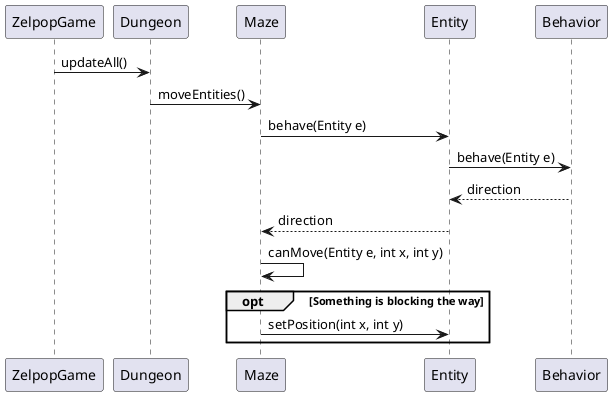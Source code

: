 @startuml
ZelpopGame -> Dungeon : updateAll()
Dungeon -> Maze : moveEntities()


Maze -> Entity : behave(Entity e)
Entity -> Behavior : behave(Entity e)
Behavior --> Entity : direction
Entity --> Maze : direction
Maze -> Maze : canMove(Entity e, int x, int y)
opt Something is blocking the way
Maze -> Entity : setPosition(int x, int y)
end
@enduml